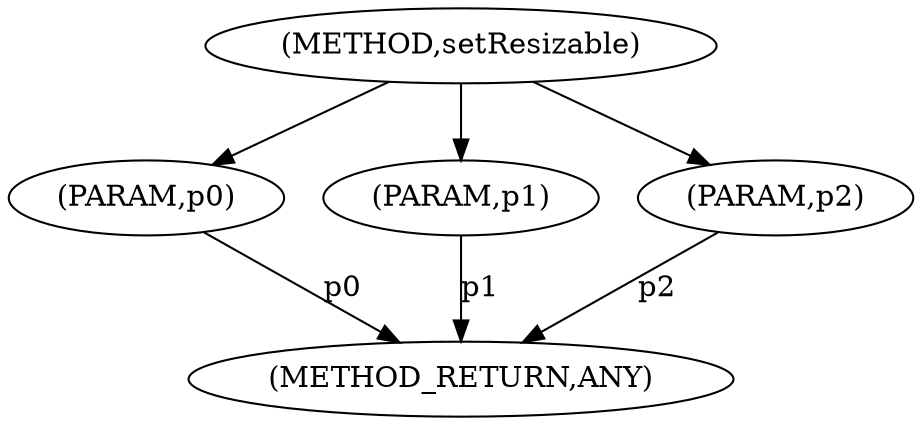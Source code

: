 digraph "setResizable" {  
"1395" [label = <(METHOD,setResizable)> ]
"1400" [label = <(METHOD_RETURN,ANY)> ]
"1396" [label = <(PARAM,p0)> ]
"1397" [label = <(PARAM,p1)> ]
"1398" [label = <(PARAM,p2)> ]
  "1396" -> "1400"  [ label = "p0"] 
  "1397" -> "1400"  [ label = "p1"] 
  "1398" -> "1400"  [ label = "p2"] 
  "1395" -> "1396" 
  "1395" -> "1397" 
  "1395" -> "1398" 
}
